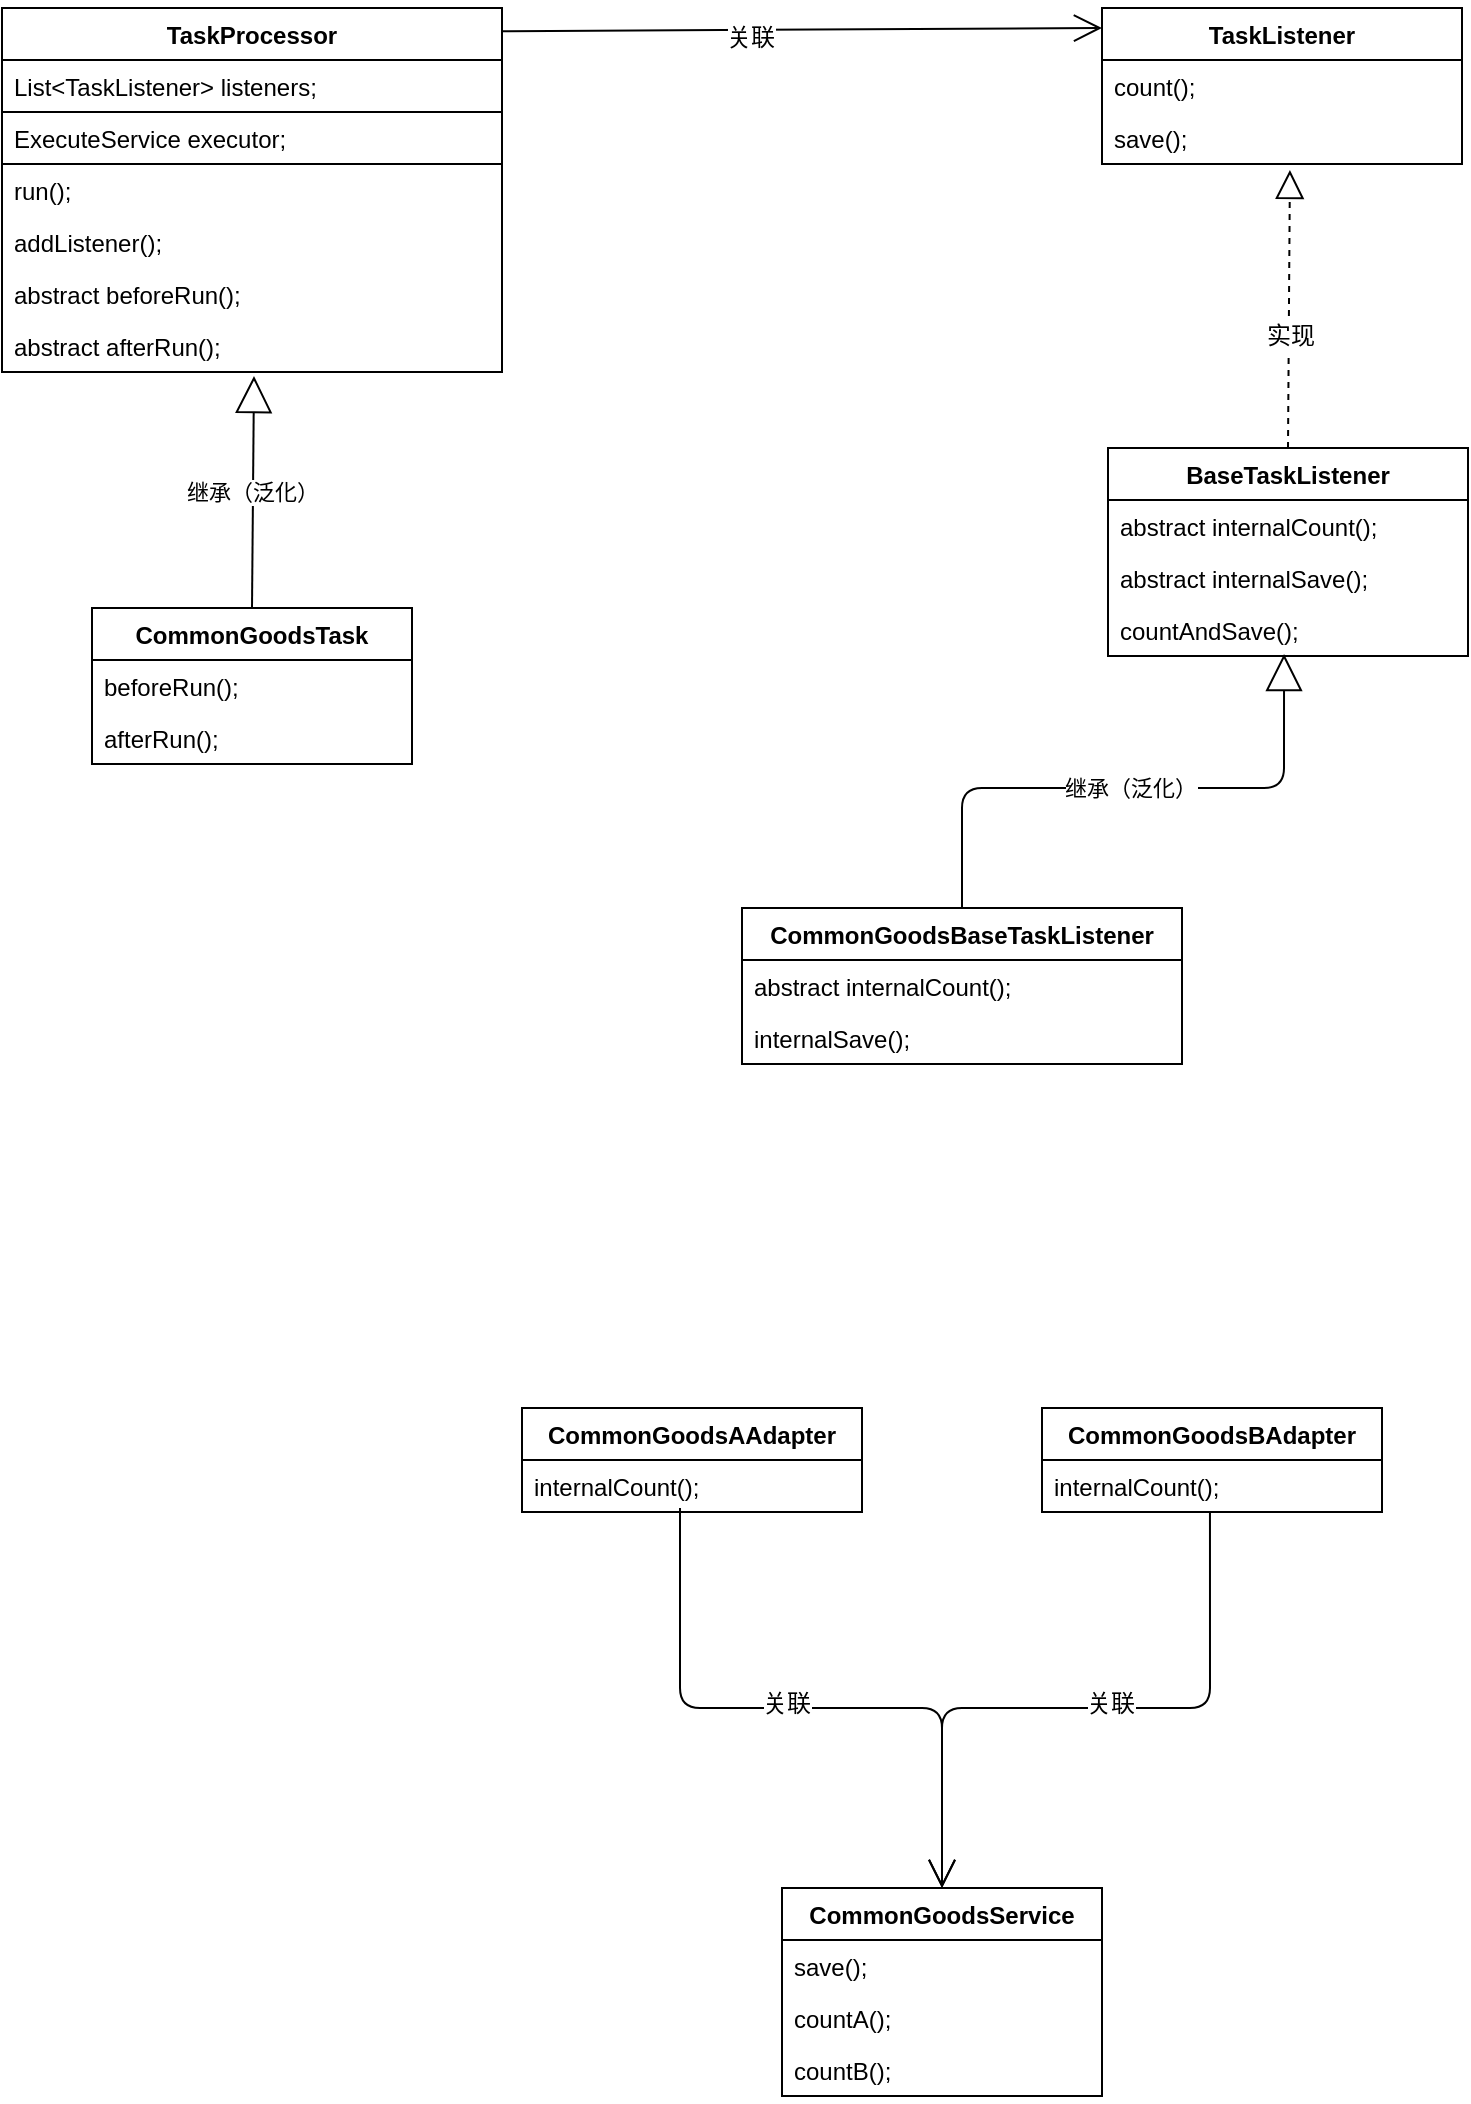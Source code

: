 <mxfile version="12.6.5" type="device"><diagram id="Rtscq1AOX6ndbtjk70j9" name="第 1 页"><mxGraphModel dx="1422" dy="822" grid="1" gridSize="10" guides="1" tooltips="1" connect="1" arrows="1" fold="1" page="1" pageScale="1" pageWidth="2336" pageHeight="1654" math="0" shadow="0"><root><mxCell id="0"/><mxCell id="1" parent="0"/><mxCell id="1-O1xEzHAzZYX_MlNJ85-2" value="TaskProcessor" style="swimlane;fontStyle=1;align=center;verticalAlign=top;childLayout=stackLayout;horizontal=1;startSize=26;horizontalStack=0;resizeParent=1;resizeParentMax=0;resizeLast=0;collapsible=1;marginBottom=0;" vertex="1" parent="1"><mxGeometry x="300" y="290" width="250" height="182" as="geometry"/></mxCell><mxCell id="1-O1xEzHAzZYX_MlNJ85-3" value="List&lt;TaskListener&gt; listeners;" style="text;strokeColor=#000000;fillColor=none;align=left;verticalAlign=top;spacingLeft=4;spacingRight=4;overflow=hidden;rotatable=0;points=[[0,0.5],[1,0.5]];portConstraint=eastwest;" vertex="1" parent="1-O1xEzHAzZYX_MlNJ85-2"><mxGeometry y="26" width="250" height="26" as="geometry"/></mxCell><mxCell id="1-O1xEzHAzZYX_MlNJ85-39" value="ExecuteService executor;" style="text;strokeColor=#000000;fillColor=none;align=left;verticalAlign=top;spacingLeft=4;spacingRight=4;overflow=hidden;rotatable=0;points=[[0,0.5],[1,0.5]];portConstraint=eastwest;" vertex="1" parent="1-O1xEzHAzZYX_MlNJ85-2"><mxGeometry y="52" width="250" height="26" as="geometry"/></mxCell><mxCell id="1-O1xEzHAzZYX_MlNJ85-4" value="run();" style="text;strokeColor=none;fillColor=none;align=left;verticalAlign=top;spacingLeft=4;spacingRight=4;overflow=hidden;rotatable=0;points=[[0,0.5],[1,0.5]];portConstraint=eastwest;" vertex="1" parent="1-O1xEzHAzZYX_MlNJ85-2"><mxGeometry y="78" width="250" height="26" as="geometry"/></mxCell><mxCell id="1-O1xEzHAzZYX_MlNJ85-5" value="addListener();" style="text;strokeColor=none;fillColor=none;align=left;verticalAlign=top;spacingLeft=4;spacingRight=4;overflow=hidden;rotatable=0;points=[[0,0.5],[1,0.5]];portConstraint=eastwest;" vertex="1" parent="1-O1xEzHAzZYX_MlNJ85-2"><mxGeometry y="104" width="250" height="26" as="geometry"/></mxCell><mxCell id="1-O1xEzHAzZYX_MlNJ85-6" value="abstract beforeRun();" style="text;strokeColor=none;fillColor=none;align=left;verticalAlign=top;spacingLeft=4;spacingRight=4;overflow=hidden;rotatable=0;points=[[0,0.5],[1,0.5]];portConstraint=eastwest;" vertex="1" parent="1-O1xEzHAzZYX_MlNJ85-2"><mxGeometry y="130" width="250" height="26" as="geometry"/></mxCell><mxCell id="1-O1xEzHAzZYX_MlNJ85-7" value="abstract afterRun();" style="text;strokeColor=none;fillColor=none;align=left;verticalAlign=top;spacingLeft=4;spacingRight=4;overflow=hidden;rotatable=0;points=[[0,0.5],[1,0.5]];portConstraint=eastwest;" vertex="1" parent="1-O1xEzHAzZYX_MlNJ85-2"><mxGeometry y="156" width="250" height="26" as="geometry"/></mxCell><mxCell id="1-O1xEzHAzZYX_MlNJ85-8" value="TaskListener" style="swimlane;fontStyle=1;align=center;verticalAlign=top;childLayout=stackLayout;horizontal=1;startSize=26;horizontalStack=0;resizeParent=1;resizeParentMax=0;resizeLast=0;collapsible=1;marginBottom=0;" vertex="1" parent="1"><mxGeometry x="850" y="290" width="180" height="78" as="geometry"/></mxCell><mxCell id="1-O1xEzHAzZYX_MlNJ85-9" value="count();" style="text;strokeColor=none;fillColor=none;align=left;verticalAlign=top;spacingLeft=4;spacingRight=4;overflow=hidden;rotatable=0;points=[[0,0.5],[1,0.5]];portConstraint=eastwest;" vertex="1" parent="1-O1xEzHAzZYX_MlNJ85-8"><mxGeometry y="26" width="180" height="26" as="geometry"/></mxCell><mxCell id="1-O1xEzHAzZYX_MlNJ85-10" value="save();" style="text;strokeColor=none;fillColor=none;align=left;verticalAlign=top;spacingLeft=4;spacingRight=4;overflow=hidden;rotatable=0;points=[[0,0.5],[1,0.5]];portConstraint=eastwest;" vertex="1" parent="1-O1xEzHAzZYX_MlNJ85-8"><mxGeometry y="52" width="180" height="26" as="geometry"/></mxCell><mxCell id="1-O1xEzHAzZYX_MlNJ85-11" value="CommonGoodsService" style="swimlane;fontStyle=1;align=center;verticalAlign=top;childLayout=stackLayout;horizontal=1;startSize=26;horizontalStack=0;resizeParent=1;resizeParentMax=0;resizeLast=0;collapsible=1;marginBottom=0;strokeColor=#000000;" vertex="1" parent="1"><mxGeometry x="690" y="1230" width="160" height="104" as="geometry"/></mxCell><mxCell id="1-O1xEzHAzZYX_MlNJ85-12" value="save();" style="text;strokeColor=none;fillColor=none;align=left;verticalAlign=top;spacingLeft=4;spacingRight=4;overflow=hidden;rotatable=0;points=[[0,0.5],[1,0.5]];portConstraint=eastwest;" vertex="1" parent="1-O1xEzHAzZYX_MlNJ85-11"><mxGeometry y="26" width="160" height="26" as="geometry"/></mxCell><mxCell id="1-O1xEzHAzZYX_MlNJ85-13" value="countA();" style="text;strokeColor=none;fillColor=none;align=left;verticalAlign=top;spacingLeft=4;spacingRight=4;overflow=hidden;rotatable=0;points=[[0,0.5],[1,0.5]];portConstraint=eastwest;" vertex="1" parent="1-O1xEzHAzZYX_MlNJ85-11"><mxGeometry y="52" width="160" height="26" as="geometry"/></mxCell><mxCell id="1-O1xEzHAzZYX_MlNJ85-14" value="countB();" style="text;strokeColor=none;fillColor=none;align=left;verticalAlign=top;spacingLeft=4;spacingRight=4;overflow=hidden;rotatable=0;points=[[0,0.5],[1,0.5]];portConstraint=eastwest;" vertex="1" parent="1-O1xEzHAzZYX_MlNJ85-11"><mxGeometry y="78" width="160" height="26" as="geometry"/></mxCell><mxCell id="1-O1xEzHAzZYX_MlNJ85-15" value="CommonGoodsAAdapter" style="swimlane;fontStyle=1;align=center;verticalAlign=top;childLayout=stackLayout;horizontal=1;startSize=26;horizontalStack=0;resizeParent=1;resizeParentMax=0;resizeLast=0;collapsible=1;marginBottom=0;strokeColor=#000000;" vertex="1" parent="1"><mxGeometry x="560" y="990" width="170" height="52" as="geometry"/></mxCell><mxCell id="1-O1xEzHAzZYX_MlNJ85-16" value="internalCount();" style="text;strokeColor=none;fillColor=none;align=left;verticalAlign=top;spacingLeft=4;spacingRight=4;overflow=hidden;rotatable=0;points=[[0,0.5],[1,0.5]];portConstraint=eastwest;" vertex="1" parent="1-O1xEzHAzZYX_MlNJ85-15"><mxGeometry y="26" width="170" height="26" as="geometry"/></mxCell><mxCell id="1-O1xEzHAzZYX_MlNJ85-18" value="CommonGoodsBAdapter" style="swimlane;fontStyle=1;align=center;verticalAlign=top;childLayout=stackLayout;horizontal=1;startSize=26;horizontalStack=0;resizeParent=1;resizeParentMax=0;resizeLast=0;collapsible=1;marginBottom=0;strokeColor=#000000;" vertex="1" parent="1"><mxGeometry x="820" y="990" width="170" height="52" as="geometry"/></mxCell><mxCell id="1-O1xEzHAzZYX_MlNJ85-19" value="internalCount();" style="text;strokeColor=none;fillColor=none;align=left;verticalAlign=top;spacingLeft=4;spacingRight=4;overflow=hidden;rotatable=0;points=[[0,0.5],[1,0.5]];portConstraint=eastwest;" vertex="1" parent="1-O1xEzHAzZYX_MlNJ85-18"><mxGeometry y="26" width="170" height="26" as="geometry"/></mxCell><mxCell id="1-O1xEzHAzZYX_MlNJ85-21" value="" style="endArrow=open;endFill=1;endSize=12;html=1;exitX=1;exitY=0.064;exitDx=0;exitDy=0;exitPerimeter=0;" edge="1" parent="1" source="1-O1xEzHAzZYX_MlNJ85-2"><mxGeometry width="160" relative="1" as="geometry"><mxPoint x="700" y="300" as="sourcePoint"/><mxPoint x="850" y="300" as="targetPoint"/></mxGeometry></mxCell><mxCell id="1-O1xEzHAzZYX_MlNJ85-22" value="关联" style="text;html=1;align=center;verticalAlign=middle;resizable=0;points=[];labelBackgroundColor=#ffffff;" vertex="1" connectable="0" parent="1-O1xEzHAzZYX_MlNJ85-21"><mxGeometry x="-0.173" y="-4" relative="1" as="geometry"><mxPoint as="offset"/></mxGeometry></mxCell><mxCell id="1-O1xEzHAzZYX_MlNJ85-23" value="" style="endArrow=open;endFill=1;endSize=12;html=1;entryX=0.5;entryY=0;entryDx=0;entryDy=0;" edge="1" parent="1" target="1-O1xEzHAzZYX_MlNJ85-11"><mxGeometry width="160" relative="1" as="geometry"><mxPoint x="639" y="1040" as="sourcePoint"/><mxPoint x="820" y="1120" as="targetPoint"/><Array as="points"><mxPoint x="639" y="1140"/><mxPoint x="770" y="1140"/></Array></mxGeometry></mxCell><mxCell id="1-O1xEzHAzZYX_MlNJ85-24" value="关联" style="text;html=1;align=center;verticalAlign=middle;resizable=0;points=[];labelBackgroundColor=#ffffff;" vertex="1" connectable="0" parent="1-O1xEzHAzZYX_MlNJ85-23"><mxGeometry x="-0.051" y="2" relative="1" as="geometry"><mxPoint as="offset"/></mxGeometry></mxCell><mxCell id="1-O1xEzHAzZYX_MlNJ85-25" value="" style="endArrow=open;endFill=1;endSize=12;html=1;exitX=0.494;exitY=1;exitDx=0;exitDy=0;exitPerimeter=0;" edge="1" parent="1" source="1-O1xEzHAzZYX_MlNJ85-19"><mxGeometry width="160" relative="1" as="geometry"><mxPoint x="903.98" y="1070.99" as="sourcePoint"/><mxPoint x="770" y="1230" as="targetPoint"/><Array as="points"><mxPoint x="904" y="1140"/><mxPoint x="770" y="1140"/></Array></mxGeometry></mxCell><mxCell id="1-O1xEzHAzZYX_MlNJ85-26" value="关联" style="text;html=1;align=center;verticalAlign=middle;resizable=0;points=[];labelBackgroundColor=#ffffff;" vertex="1" connectable="0" parent="1-O1xEzHAzZYX_MlNJ85-25"><mxGeometry x="-0.078" y="-2" relative="1" as="geometry"><mxPoint as="offset"/></mxGeometry></mxCell><mxCell id="1-O1xEzHAzZYX_MlNJ85-27" value="CommonGoodsTask" style="swimlane;fontStyle=1;align=center;verticalAlign=top;childLayout=stackLayout;horizontal=1;startSize=26;horizontalStack=0;resizeParent=1;resizeParentMax=0;resizeLast=0;collapsible=1;marginBottom=0;strokeColor=#000000;" vertex="1" parent="1"><mxGeometry x="345" y="590" width="160" height="78" as="geometry"/></mxCell><mxCell id="1-O1xEzHAzZYX_MlNJ85-28" value="beforeRun();" style="text;strokeColor=none;fillColor=none;align=left;verticalAlign=top;spacingLeft=4;spacingRight=4;overflow=hidden;rotatable=0;points=[[0,0.5],[1,0.5]];portConstraint=eastwest;" vertex="1" parent="1-O1xEzHAzZYX_MlNJ85-27"><mxGeometry y="26" width="160" height="26" as="geometry"/></mxCell><mxCell id="1-O1xEzHAzZYX_MlNJ85-29" value="afterRun();" style="text;strokeColor=none;fillColor=none;align=left;verticalAlign=top;spacingLeft=4;spacingRight=4;overflow=hidden;rotatable=0;points=[[0,0.5],[1,0.5]];portConstraint=eastwest;" vertex="1" parent="1-O1xEzHAzZYX_MlNJ85-27"><mxGeometry y="52" width="160" height="26" as="geometry"/></mxCell><mxCell id="1-O1xEzHAzZYX_MlNJ85-30" value="继承（泛化）" style="endArrow=block;endSize=16;endFill=0;html=1;exitX=0.5;exitY=0;exitDx=0;exitDy=0;entryX=0.504;entryY=1.077;entryDx=0;entryDy=0;entryPerimeter=0;" edge="1" parent="1" source="1-O1xEzHAzZYX_MlNJ85-27" target="1-O1xEzHAzZYX_MlNJ85-7"><mxGeometry width="160" relative="1" as="geometry"><mxPoint x="330" y="520" as="sourcePoint"/><mxPoint x="430" y="470" as="targetPoint"/></mxGeometry></mxCell><mxCell id="1-O1xEzHAzZYX_MlNJ85-31" value="BaseTaskListener" style="swimlane;fontStyle=1;align=center;verticalAlign=top;childLayout=stackLayout;horizontal=1;startSize=26;horizontalStack=0;resizeParent=1;resizeParentMax=0;resizeLast=0;collapsible=1;marginBottom=0;" vertex="1" parent="1"><mxGeometry x="853" y="510" width="180" height="104" as="geometry"/></mxCell><mxCell id="1-O1xEzHAzZYX_MlNJ85-32" value="abstract internalCount();" style="text;strokeColor=none;fillColor=none;align=left;verticalAlign=top;spacingLeft=4;spacingRight=4;overflow=hidden;rotatable=0;points=[[0,0.5],[1,0.5]];portConstraint=eastwest;" vertex="1" parent="1-O1xEzHAzZYX_MlNJ85-31"><mxGeometry y="26" width="180" height="26" as="geometry"/></mxCell><mxCell id="1-O1xEzHAzZYX_MlNJ85-33" value="abstract internalSave();" style="text;strokeColor=none;fillColor=none;align=left;verticalAlign=top;spacingLeft=4;spacingRight=4;overflow=hidden;rotatable=0;points=[[0,0.5],[1,0.5]];portConstraint=eastwest;" vertex="1" parent="1-O1xEzHAzZYX_MlNJ85-31"><mxGeometry y="52" width="180" height="26" as="geometry"/></mxCell><mxCell id="1-O1xEzHAzZYX_MlNJ85-34" value="countAndSave();" style="text;strokeColor=none;fillColor=none;align=left;verticalAlign=top;spacingLeft=4;spacingRight=4;overflow=hidden;rotatable=0;points=[[0,0.5],[1,0.5]];portConstraint=eastwest;" vertex="1" parent="1-O1xEzHAzZYX_MlNJ85-31"><mxGeometry y="78" width="180" height="26" as="geometry"/></mxCell><mxCell id="1-O1xEzHAzZYX_MlNJ85-35" value="" style="endArrow=block;dashed=1;endFill=0;endSize=12;html=1;entryX=0.522;entryY=1.115;entryDx=0;entryDy=0;entryPerimeter=0;exitX=0.5;exitY=0;exitDx=0;exitDy=0;" edge="1" parent="1" source="1-O1xEzHAzZYX_MlNJ85-31" target="1-O1xEzHAzZYX_MlNJ85-10"><mxGeometry width="160" relative="1" as="geometry"><mxPoint x="880" y="440" as="sourcePoint"/><mxPoint x="1040" y="440" as="targetPoint"/></mxGeometry></mxCell><mxCell id="1-O1xEzHAzZYX_MlNJ85-36" value="实现" style="text;html=1;align=center;verticalAlign=middle;resizable=0;points=[];labelBackgroundColor=#ffffff;" vertex="1" connectable="0" parent="1-O1xEzHAzZYX_MlNJ85-35"><mxGeometry x="-0.194" relative="1" as="geometry"><mxPoint as="offset"/></mxGeometry></mxCell><mxCell id="1-O1xEzHAzZYX_MlNJ85-40" value="CommonGoodsBaseTaskListener" style="swimlane;fontStyle=1;align=center;verticalAlign=top;childLayout=stackLayout;horizontal=1;startSize=26;horizontalStack=0;resizeParent=1;resizeParentMax=0;resizeLast=0;collapsible=1;marginBottom=0;" vertex="1" parent="1"><mxGeometry x="670" y="740" width="220" height="78" as="geometry"/></mxCell><mxCell id="1-O1xEzHAzZYX_MlNJ85-41" value="abstract internalCount();" style="text;strokeColor=none;fillColor=none;align=left;verticalAlign=top;spacingLeft=4;spacingRight=4;overflow=hidden;rotatable=0;points=[[0,0.5],[1,0.5]];portConstraint=eastwest;" vertex="1" parent="1-O1xEzHAzZYX_MlNJ85-40"><mxGeometry y="26" width="220" height="26" as="geometry"/></mxCell><mxCell id="1-O1xEzHAzZYX_MlNJ85-45" value="internalSave();" style="text;strokeColor=none;fillColor=none;align=left;verticalAlign=top;spacingLeft=4;spacingRight=4;overflow=hidden;rotatable=0;points=[[0,0.5],[1,0.5]];portConstraint=eastwest;" vertex="1" parent="1-O1xEzHAzZYX_MlNJ85-40"><mxGeometry y="52" width="220" height="26" as="geometry"/></mxCell><mxCell id="1-O1xEzHAzZYX_MlNJ85-44" value="继承（泛化）" style="endArrow=block;endSize=16;endFill=0;html=1;entryX=0.489;entryY=0.962;entryDx=0;entryDy=0;entryPerimeter=0;exitX=0.5;exitY=0;exitDx=0;exitDy=0;" edge="1" parent="1" source="1-O1xEzHAzZYX_MlNJ85-40" target="1-O1xEzHAzZYX_MlNJ85-34"><mxGeometry width="160" relative="1" as="geometry"><mxPoint x="780" y="680" as="sourcePoint"/><mxPoint x="940" y="680" as="targetPoint"/><Array as="points"><mxPoint x="780" y="680"/><mxPoint x="941" y="680"/></Array></mxGeometry></mxCell></root></mxGraphModel></diagram></mxfile>
